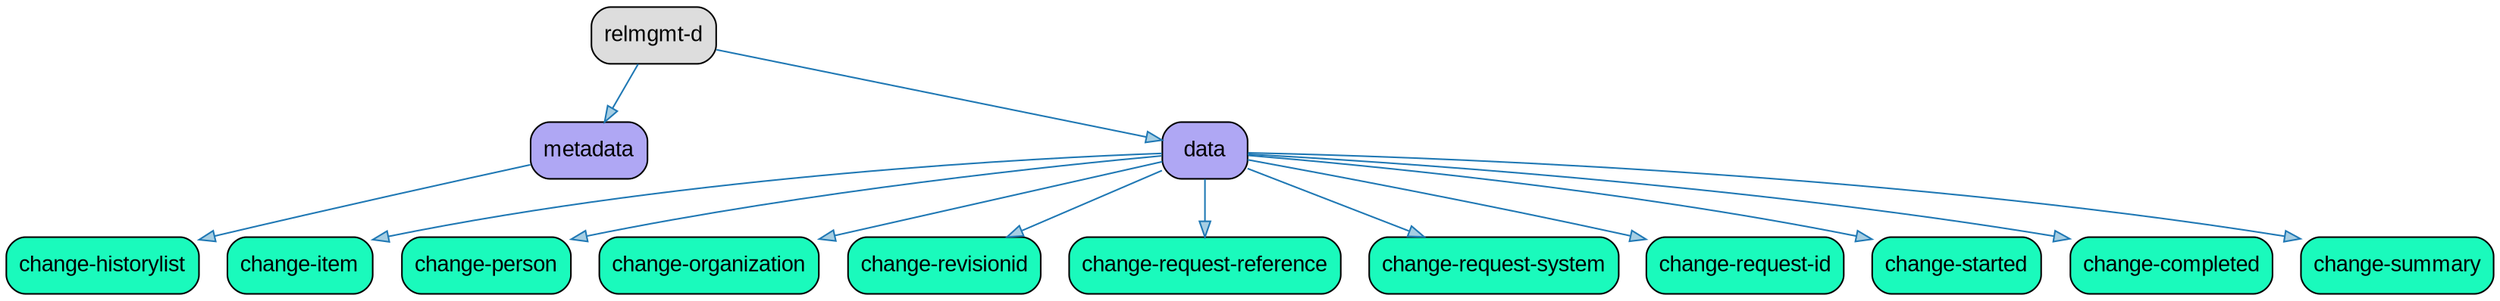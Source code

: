 // DITA Domain relmgmt-d
strict digraph {
				
  // Root node
  
	"relmgmt-d" [label ="relmgmt-d" fontname="Arial" shape="Mrecord" style="filled"  fillcolor="#DDDDDD"]
			
  // Other nodes
      
	"metadata" [label ="metadata" fontname="Arial" shape="Mrecord" style="filled"  fillcolor="#AFA7F4"]
         
	"change-historylist" [label ="change-historylist" fontname="Arial" shape="Mrecord" style="filled"  fillcolor="#1AFABC"]
      
      
	"data" [label ="data" fontname="Arial" shape="Mrecord" style="filled"  fillcolor="#AFA7F4"]
         
	"change-item" [label ="change-item" fontname="Arial" shape="Mrecord" style="filled"  fillcolor="#1AFABC"]
         
	"change-person" [label ="change-person" fontname="Arial" shape="Mrecord" style="filled"  fillcolor="#1AFABC"]
         
	"change-organization" [label ="change-organization" fontname="Arial" shape="Mrecord" style="filled"  fillcolor="#1AFABC"]
         
	"change-revisionid" [label ="change-revisionid" fontname="Arial" shape="Mrecord" style="filled"  fillcolor="#1AFABC"]
         
	"change-request-reference" [label ="change-request-reference" fontname="Arial" shape="Mrecord" style="filled"  fillcolor="#1AFABC"]
         
	"change-request-system" [label ="change-request-system" fontname="Arial" shape="Mrecord" style="filled"  fillcolor="#1AFABC"]
         
	"change-request-id" [label ="change-request-id" fontname="Arial" shape="Mrecord" style="filled"  fillcolor="#1AFABC"]
         
	"change-started" [label ="change-started" fontname="Arial" shape="Mrecord" style="filled"  fillcolor="#1AFABC"]
         
	"change-completed" [label ="change-completed" fontname="Arial" shape="Mrecord" style="filled"  fillcolor="#1AFABC"]
         
	"change-summary" [label ="change-summary" fontname="Arial" shape="Mrecord" style="filled"  fillcolor="#1AFABC"]
      
   
  // Edges
      
	"relmgmt-d" -> "metadata" [fillcolor="#a6cee3" color="#1f78b4"]
         
	"metadata" -> "change-historylist" [fillcolor="#a6cee3" color="#1f78b4"]
      
      
	"relmgmt-d" -> "data" [fillcolor="#a6cee3" color="#1f78b4"]
         
	"data" -> "change-item" [fillcolor="#a6cee3" color="#1f78b4"]
         
	"data" -> "change-person" [fillcolor="#a6cee3" color="#1f78b4"]
         
	"data" -> "change-organization" [fillcolor="#a6cee3" color="#1f78b4"]
         
	"data" -> "change-revisionid" [fillcolor="#a6cee3" color="#1f78b4"]
         
	"data" -> "change-request-reference" [fillcolor="#a6cee3" color="#1f78b4"]
         
	"data" -> "change-request-system" [fillcolor="#a6cee3" color="#1f78b4"]
         
	"data" -> "change-request-id" [fillcolor="#a6cee3" color="#1f78b4"]
         
	"data" -> "change-started" [fillcolor="#a6cee3" color="#1f78b4"]
         
	"data" -> "change-completed" [fillcolor="#a6cee3" color="#1f78b4"]
         
	"data" -> "change-summary" [fillcolor="#a6cee3" color="#1f78b4"]
      
   }